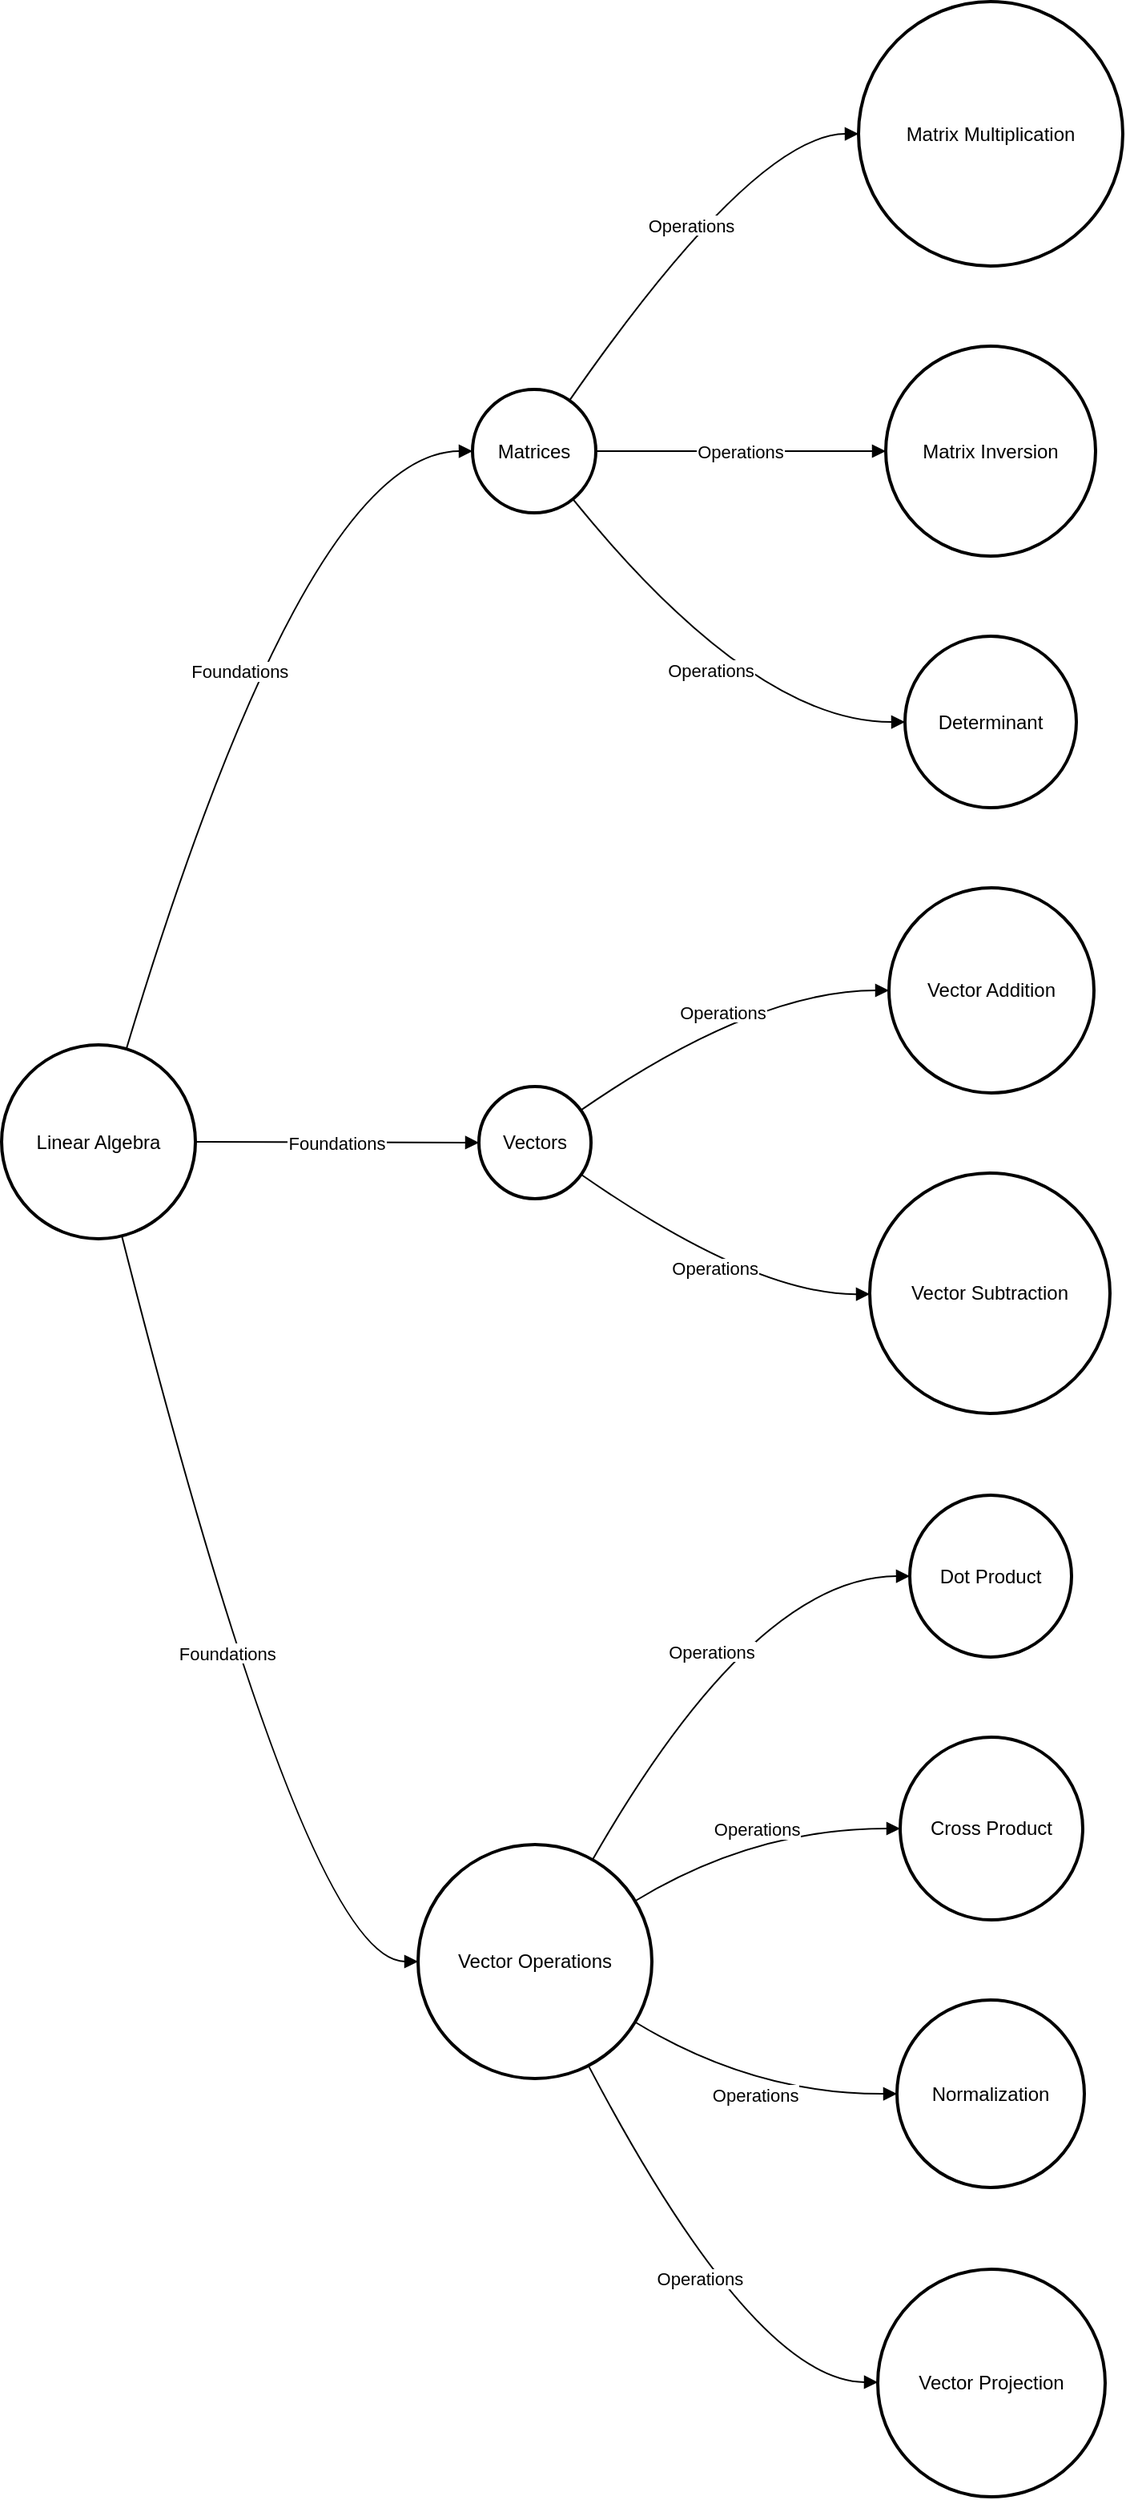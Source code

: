 <mxfile version="24.5.2" type="github">
  <diagram name="Page-1" id="nGq-RNul7dS_J2vn8LUW">
    <mxGraphModel>
      <root>
        <mxCell id="0" />
        <mxCell id="1" parent="0" />
        <mxCell id="2" value="Linear Algebra" style="ellipse;aspect=fixed;strokeWidth=2;whiteSpace=wrap;" vertex="1" parent="1">
          <mxGeometry y="651" width="121" height="121" as="geometry" />
        </mxCell>
        <mxCell id="3" value="Matrices" style="ellipse;aspect=fixed;strokeWidth=2;whiteSpace=wrap;" vertex="1" parent="1">
          <mxGeometry x="294" y="242" width="77" height="77" as="geometry" />
        </mxCell>
        <mxCell id="4" value="Vectors" style="ellipse;aspect=fixed;strokeWidth=2;whiteSpace=wrap;" vertex="1" parent="1">
          <mxGeometry x="298" y="677" width="70" height="70" as="geometry" />
        </mxCell>
        <mxCell id="5" value="Vector Operations" style="ellipse;aspect=fixed;strokeWidth=2;whiteSpace=wrap;" vertex="1" parent="1">
          <mxGeometry x="260" y="1150" width="146" height="146" as="geometry" />
        </mxCell>
        <mxCell id="6" value="Matrix Multiplication" style="ellipse;aspect=fixed;strokeWidth=2;whiteSpace=wrap;" vertex="1" parent="1">
          <mxGeometry x="535" width="165" height="165" as="geometry" />
        </mxCell>
        <mxCell id="7" value="Matrix Inversion" style="ellipse;aspect=fixed;strokeWidth=2;whiteSpace=wrap;" vertex="1" parent="1">
          <mxGeometry x="552" y="215" width="131" height="131" as="geometry" />
        </mxCell>
        <mxCell id="8" value="Determinant" style="ellipse;aspect=fixed;strokeWidth=2;whiteSpace=wrap;" vertex="1" parent="1">
          <mxGeometry x="564" y="396" width="107" height="107" as="geometry" />
        </mxCell>
        <mxCell id="9" value="Vector Addition" style="ellipse;aspect=fixed;strokeWidth=2;whiteSpace=wrap;" vertex="1" parent="1">
          <mxGeometry x="554" y="553" width="128" height="128" as="geometry" />
        </mxCell>
        <mxCell id="10" value="Vector Subtraction" style="ellipse;aspect=fixed;strokeWidth=2;whiteSpace=wrap;" vertex="1" parent="1">
          <mxGeometry x="542" y="731" width="150" height="150" as="geometry" />
        </mxCell>
        <mxCell id="11" value="Dot Product" style="ellipse;aspect=fixed;strokeWidth=2;whiteSpace=wrap;" vertex="1" parent="1">
          <mxGeometry x="567" y="932" width="101" height="101" as="geometry" />
        </mxCell>
        <mxCell id="12" value="Cross Product" style="ellipse;aspect=fixed;strokeWidth=2;whiteSpace=wrap;" vertex="1" parent="1">
          <mxGeometry x="561" y="1083" width="114" height="114" as="geometry" />
        </mxCell>
        <mxCell id="13" value="Normalization" style="ellipse;aspect=fixed;strokeWidth=2;whiteSpace=wrap;" vertex="1" parent="1">
          <mxGeometry x="559" y="1247" width="117" height="117" as="geometry" />
        </mxCell>
        <mxCell id="14" value="Vector Projection" style="ellipse;aspect=fixed;strokeWidth=2;whiteSpace=wrap;" vertex="1" parent="1">
          <mxGeometry x="547" y="1415" width="142" height="142" as="geometry" />
        </mxCell>
        <mxCell id="15" value="Foundations" style="curved=1;startArrow=none;endArrow=block;exitX=0.651;exitY=0.003;entryX=-0.001;entryY=0.503;" edge="1" parent="1" source="2" target="3">
          <mxGeometry relative="1" as="geometry">
            <Array as="points">
              <mxPoint x="190" y="281" />
            </Array>
          </mxGeometry>
        </mxCell>
        <mxCell id="16" value="Foundations" style="curved=1;startArrow=none;endArrow=block;exitX=1.0;exitY=0.503;entryX=-0.005;entryY=0.499;" edge="1" parent="1" source="2" target="4">
          <mxGeometry relative="1" as="geometry">
            <Array as="points" />
          </mxGeometry>
        </mxCell>
        <mxCell id="17" value="Foundations" style="curved=1;startArrow=none;endArrow=block;exitX=0.627;exitY=1.004;entryX=-0.003;entryY=0.501;" edge="1" parent="1" source="2" target="5">
          <mxGeometry relative="1" as="geometry">
            <Array as="points">
              <mxPoint x="190" y="1223" />
            </Array>
          </mxGeometry>
        </mxCell>
        <mxCell id="18" value="Operations" style="curved=1;startArrow=none;endArrow=block;exitX=0.847;exitY=0.003;entryX=0.001;entryY=0.501;" edge="1" parent="1" source="3" target="6">
          <mxGeometry relative="1" as="geometry">
            <Array as="points">
              <mxPoint x="470" y="83" />
            </Array>
          </mxGeometry>
        </mxCell>
        <mxCell id="19" value="Operations" style="curved=1;startArrow=none;endArrow=block;exitX=0.999;exitY=0.503;entryX=0.001;entryY=0.502;" edge="1" parent="1" source="3" target="7">
          <mxGeometry relative="1" as="geometry">
            <Array as="points" />
          </mxGeometry>
        </mxCell>
        <mxCell id="20" value="Operations" style="curved=1;startArrow=none;endArrow=block;exitX=0.907;exitY=1.003;entryX=0.002;entryY=0.503;" edge="1" parent="1" source="3" target="8">
          <mxGeometry relative="1" as="geometry">
            <Array as="points">
              <mxPoint x="470" y="450" />
            </Array>
          </mxGeometry>
        </mxCell>
        <mxCell id="21" value="Operations" style="curved=1;startArrow=none;endArrow=block;exitX=0.99;exitY=0.157;entryX=-0.002;entryY=0.502;" edge="1" parent="1" source="4" target="9">
          <mxGeometry relative="1" as="geometry">
            <Array as="points">
              <mxPoint x="470" y="617" />
            </Array>
          </mxGeometry>
        </mxCell>
        <mxCell id="22" value="Operations" style="curved=1;startArrow=none;endArrow=block;exitX=0.99;exitY=0.841;entryX=0.003;entryY=0.504;" edge="1" parent="1" source="4" target="10">
          <mxGeometry relative="1" as="geometry">
            <Array as="points">
              <mxPoint x="470" y="807" />
            </Array>
          </mxGeometry>
        </mxCell>
        <mxCell id="23" value="Operations" style="curved=1;startArrow=none;endArrow=block;exitX=0.782;exitY=0.002;entryX=-0.0;entryY=0.5;" edge="1" parent="1" source="5" target="11">
          <mxGeometry relative="1" as="geometry">
            <Array as="points">
              <mxPoint x="470" y="983" />
            </Array>
          </mxGeometry>
        </mxCell>
        <mxCell id="24" value="Operations" style="curved=1;startArrow=none;endArrow=block;exitX=0.995;exitY=0.201;entryX=-0.003;entryY=0.503;" edge="1" parent="1" source="5" target="12">
          <mxGeometry relative="1" as="geometry">
            <Array as="points">
              <mxPoint x="470" y="1140" />
            </Array>
          </mxGeometry>
        </mxCell>
        <mxCell id="25" value="Operations" style="curved=1;startArrow=none;endArrow=block;exitX=0.995;exitY=0.801;entryX=0.001;entryY=0.504;" edge="1" parent="1" source="5" target="13">
          <mxGeometry relative="1" as="geometry">
            <Array as="points">
              <mxPoint x="470" y="1306" />
            </Array>
          </mxGeometry>
        </mxCell>
        <mxCell id="26" value="Operations" style="curved=1;startArrow=none;endArrow=block;exitX=0.758;exitY=1.0;entryX=-0.001;entryY=0.496;" edge="1" parent="1" source="5" target="14">
          <mxGeometry relative="1" as="geometry">
            <Array as="points">
              <mxPoint x="470" y="1485" />
            </Array>
          </mxGeometry>
        </mxCell>
      </root>
    </mxGraphModel>
  </diagram>
</mxfile>
